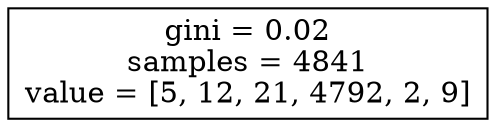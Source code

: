digraph Tree {
node [shape=box] ;
0 [label="gini = 0.02\nsamples = 4841\nvalue = [5, 12, 21, 4792, 2, 9]"] ;
}